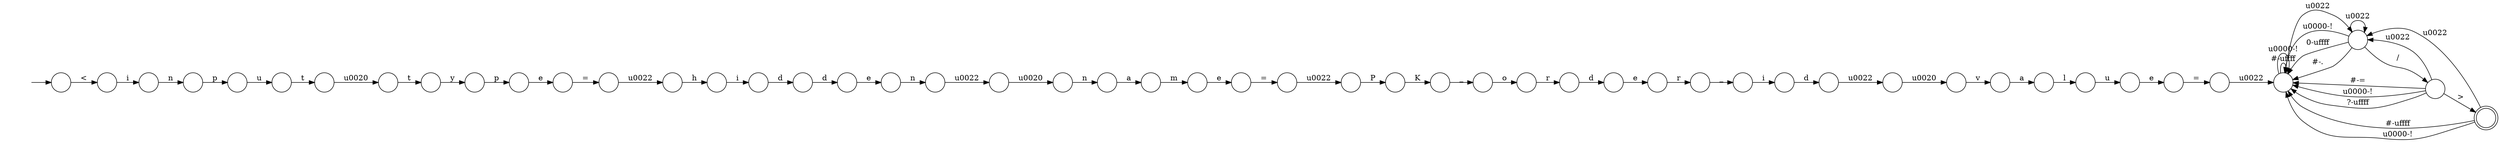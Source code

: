 digraph Automaton {
  rankdir = LR;
  0 [shape=circle,label=""];
  0 -> 10 [label="e"]
  1 [shape=circle,label=""];
  1 -> 35 [label="\u0022"]
  2 [shape=circle,label=""];
  initial [shape=plaintext,label=""];
  initial -> 2
  2 -> 3 [label="<"]
  3 [shape=circle,label=""];
  3 -> 29 [label="i"]
  4 [shape=circle,label=""];
  4 -> 7 [label="\u0022"]
  5 [shape=circle,label=""];
  5 -> 27 [label="\u0022"]
  5 -> 5 [label="#-\uffff"]
  5 -> 5 [label="\u0000-!"]
  6 [shape=circle,label=""];
  6 -> 45 [label="\u0022"]
  7 [shape=circle,label=""];
  7 -> 17 [label="\u0020"]
  8 [shape=circle,label=""];
  8 -> 27 [label="\u0022"]
  8 -> 5 [label="#-="]
  8 -> 5 [label="\u0000-!"]
  8 -> 48 [label=">"]
  8 -> 5 [label="?-\uffff"]
  9 [shape=circle,label=""];
  9 -> 40 [label="i"]
  10 [shape=circle,label=""];
  10 -> 1 [label="="]
  11 [shape=circle,label=""];
  11 -> 5 [label="\u0022"]
  12 [shape=circle,label=""];
  12 -> 25 [label="y"]
  13 [shape=circle,label=""];
  13 -> 32 [label="i"]
  14 [shape=circle,label=""];
  14 -> 15 [label="a"]
  15 [shape=circle,label=""];
  15 -> 23 [label="l"]
  16 [shape=circle,label=""];
  16 -> 49 [label="d"]
  17 [shape=circle,label=""];
  17 -> 14 [label="v"]
  18 [shape=circle,label=""];
  18 -> 41 [label="n"]
  19 [shape=circle,label=""];
  19 -> 47 [label="e"]
  20 [shape=circle,label=""];
  20 -> 44 [label="m"]
  21 [shape=circle,label=""];
  21 -> 50 [label="\u0022"]
  22 [shape=circle,label=""];
  22 -> 36 [label="u"]
  23 [shape=circle,label=""];
  23 -> 26 [label="u"]
  24 [shape=circle,label=""];
  24 -> 19 [label="d"]
  25 [shape=circle,label=""];
  25 -> 0 [label="p"]
  26 [shape=circle,label=""];
  26 -> 30 [label="e"]
  27 [shape=circle,label=""];
  27 -> 27 [label="\u0022"]
  27 -> 8 [label="/"]
  27 -> 5 [label="\u0000-!"]
  27 -> 5 [label="0-\uffff"]
  27 -> 5 [label="#-."]
  28 [shape=circle,label=""];
  28 -> 38 [label="r"]
  29 [shape=circle,label=""];
  29 -> 33 [label="n"]
  30 [shape=circle,label=""];
  30 -> 11 [label="="]
  31 [shape=circle,label=""];
  31 -> 43 [label="_"]
  32 [shape=circle,label=""];
  32 -> 4 [label="d"]
  33 [shape=circle,label=""];
  33 -> 22 [label="p"]
  34 [shape=circle,label=""];
  34 -> 46 [label="\u0020"]
  35 [shape=circle,label=""];
  35 -> 9 [label="h"]
  36 [shape=circle,label=""];
  36 -> 34 [label="t"]
  37 [shape=circle,label=""];
  37 -> 16 [label="r"]
  38 [shape=circle,label=""];
  38 -> 13 [label="_"]
  39 [shape=circle,label=""];
  39 -> 31 [label="K"]
  40 [shape=circle,label=""];
  40 -> 24 [label="d"]
  41 [shape=circle,label=""];
  41 -> 20 [label="a"]
  42 [shape=circle,label=""];
  42 -> 6 [label="="]
  43 [shape=circle,label=""];
  43 -> 37 [label="o"]
  44 [shape=circle,label=""];
  44 -> 42 [label="e"]
  45 [shape=circle,label=""];
  45 -> 39 [label="P"]
  46 [shape=circle,label=""];
  46 -> 12 [label="t"]
  47 [shape=circle,label=""];
  47 -> 21 [label="n"]
  48 [shape=doublecircle,label=""];
  48 -> 27 [label="\u0022"]
  48 -> 5 [label="#-\uffff"]
  48 -> 5 [label="\u0000-!"]
  49 [shape=circle,label=""];
  49 -> 28 [label="e"]
  50 [shape=circle,label=""];
  50 -> 18 [label="\u0020"]
}

